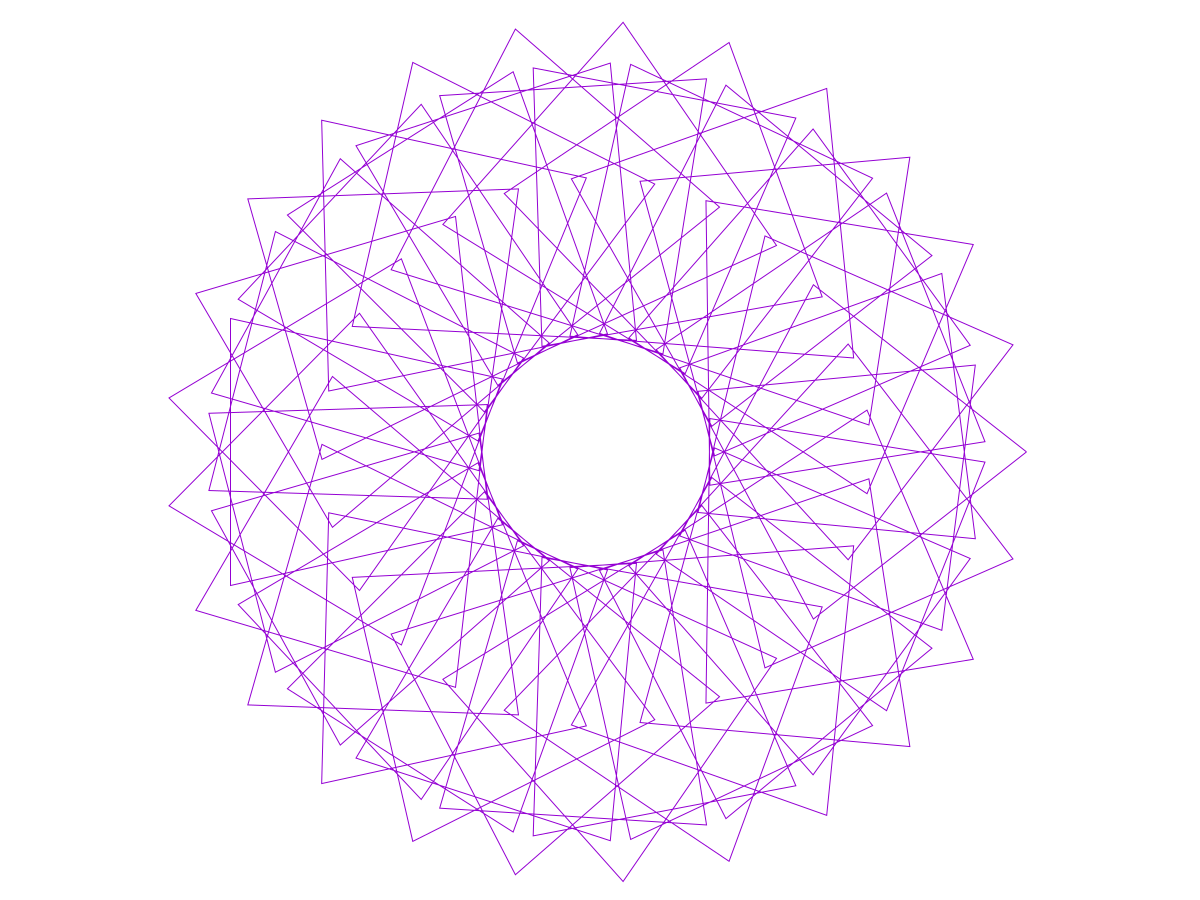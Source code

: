 # https://linuxgazette.net/133/luana.html

set size ratio -1
 set nokey
 set noxtics
 set noytics
 set noborder
 set parametric
#
 x(t) = (R-r)*cos(t) + p*cos((R-r)*t/r)
 y(t) = (R-r)*sin(t) - p*sin((R-r)*t/r)
#
# Greatest common divisor:
 gcd(x,y) = (x%y==0 ? y : gcd(y,x%y))

# change these integer parameters to get very nice drawings
 R = 100; r = 2; p = 70; res = 175

 #
 rr = abs(r)
 nturns = rr / gcd(R,rr)
 samp = 1 + res * nturns
 set samples samp
#
plot [t=0:nturns*2*pi] x(t),y(t)  